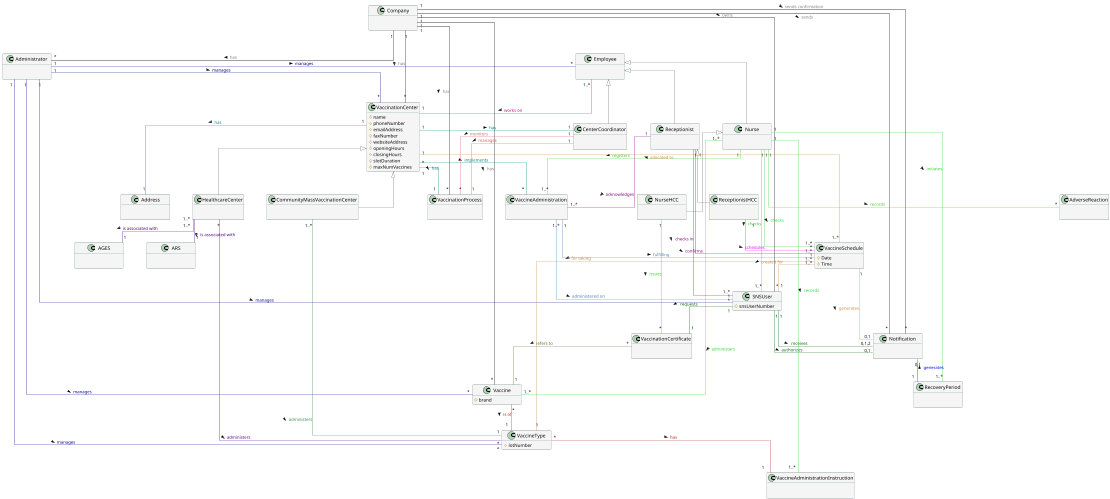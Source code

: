 @startuml
hide methods
'left to right direction
scale 500 height

skinparam classAttributeIconSize 10
skinparam linetype ortho
skinparam minClassWidth 150
skinparam classHeaderBackgroundColor LightGray
skinparam classBackgroundColor WhiteSmoke
skinparam classBorderColor DarkSlateGray
skinparam classFontColor automatic
skinparam classFontSize 15
skinparam classFontName Corbel
skinparam nodesep 70
skinparam ranksep 70

class Company {
    \n
}

class SNSUser {
    #snsUserNumber
}

class VaccinationCenter {
    #name
    #phoneNumber
    #emailAddress
    #faxNumber
    #websiteAddress
    #openingHours
    #closingHours
    #slotDuration
    #maxNumVaccines
}

class CommunityMassVaccinationCenter {
    \n
}

class HealthcareCenter {
    \n
}

class Administrator {
    \n
}

class Vaccine {
    #brand
}

class VaccineType {
    #lotNumber
}

class Address {
    \n
}

class VaccineSchedule {
    #Date
    #Time
}

class VaccineAdministration {
    \n
}

class VaccinationCertificate {
    \n
}

together {
    class ARS {
        \n
    }
    class AGES {
        \n
    }
}

together {
    class Employee {
        \n
    }
    class CenterCoordinator {
        \n
    }
    class Nurse {
        \n
    }
    class NurseHCC {
        \n
    }
    class Receptionist {
        \n
    }
    class ReceptionistHCC {
        \n
    }
}

class VaccineAdministrationInstruction {
    \n
}

class AdverseReaction {
    \n
}

class VaccinationProcess {
    \n
}

class Notification {
    \n
}
class RecoveryPeriod {
    \n
}


Company "1" -[#grey,thickness=2]d- "*" Administrator : <font color=grey> has >
Company "1" -[#grey,thickness=2] "*" VaccinationCenter : <font color=grey> has >
Company "1" --[#grey,thickness=2] "*" SNSUser : <font color=grey> owns >
Company "1" --[#grey,thickness=2] "*" Vaccine : <font color=grey> has >
Company "1" --[#grey,thickness=2]  "*" VaccinationProcess : <font color=grey> has >
Company "1" --[#grey,thickness=2]  "*" Notification   : <font color=grey> sends confirmation  >
Company "1" --[#grey,thickness=2]  "*" Notification   : <font color=grey> sends  >

Administrator "1" -[#navy]-  "*" VaccinationCenter : <font color=navy> manages >
Administrator "1" -[#navy]-  "*" VaccineType : <font color=navy> manages >
Administrator "1" -[#navy]-  "*" Vaccine : <font color=navy> manages >
Administrator "1" -[#navy]-  "*" Employee : <font color=navy> manages >
Administrator "1" -[#navy]-  "*" SNSUser : <font color=navy> manages >

SNSUser "1" -[#darkgreen]-  "1" VaccinationCertificate : <font color=darkgreen>  requests >
SNSUser "1" -[#darkgreen]-  "0,1,2" Notification : <font color=darkgreen>  receives >
SNSUser "1" -[#darkgreen]-  "0,1" Notification : <font color=darkgreen> authorizes >

VaccinationCenter "1" -[#Teal]- "1" CenterCoordinator :<font color=Teal> has >
VaccinationCenter "1" -[#Teal]- "1" VaccinationProcess : <font color=Teal> has >
VaccinationCenter "1" -[#Teal]- "1" Address : <font color=Teal> has >
VaccinationCenter "*" -[#Teal]- "*" VaccineAdministration : <font color=Teal> implements >

CommunityMassVaccinationCenter "1..*" -[#SeaGreen]- "1" VaccineType : <font color=SeaGreen> administers >

HealthcareCenter "*" -[#Indigo]- "*" VaccineType : <font color=Indigo> administers >
HealthcareCenter "1..*" -[#Indigo]- "1" ARS : <font color=Indigo> is associated with >
HealthcareCenter "1..*" -[#Indigo]- "1" AGES : <font color=Indigo> is associated with >

Employee "1..*" -[#MediumVioletRed]- "1" VaccinationCenter : <font color=MediumVioletRed> works on >

Nurse "1..*" -[#LimeGreen]- "1..*" Vaccine : <font color=LimeGreen> administers >
Nurse "1" -[#LimeGreen]- "1..*" VaccineAdministration : <font color=LimeGreen> registers >
Nurse "1" -[#LimeGreen]- "1..*" SNSUser : <font color=LimeGreen> checks >
Nurse "1" -[#LimeGreen]- "1..*" VaccineSchedule : <font color=LimeGreen> checks >
Nurse "1" -[#LimeGreen]- "1..*" RecoveryPeriod : <font color=LimeGreen> initiates >
Nurse "1" -[#LimeGreen]- "*" AdverseReaction : <font color=LimeGreen> records >
Nurse "1" -[#LimeGreen]- "1..*" VaccineAdministrationInstruction : <font color=LimeGreen> records >
NurseHCC "1" -[#LimeGreen]- "*" VaccinationCertificate : <font color=LimeGreen> issues >

Receptionist "1" -[#Purple]- "1..*" VaccineSchedule : <font color=Purple> confirms >
Receptionist "1" -[#Purple]- "1..*" VaccineAdministration : <font color=Purple> acknowledges >
Receptionist "1" -[#Purple]- "1..*" SNSUser : <font color=Purple> checks in >

ReceptionistHCC "1" -[#Magenta]- "*" VaccineSchedule : <font color=Magenta> schedules >

Vaccine "*" -[#FireBrick]- "1" VaccineType : <font color=FireBrick> is of >
VaccineType "*" -[#FireBrick]- "1" VaccineAdministrationInstruction : <font color=FireBrick> has >

VaccinationCertificate "*" -[#DarkOliveGreen]- "1" Vaccine : <font color=DarkOliveGreen> refers to >

VaccineSchedule "1..*" -[#Peru]- "1" VaccineType : <font color=Peru> for taking >
VaccineSchedule "1..*" -[#Peru]- "1" SNSUser : <font color=Peru> created for >
VaccineSchedule "1..*" -[#Peru]- "1" VaccinationCenter : <font color=Peru> allocated to >
VaccineSchedule "1" -[#Peru]- "0,1" Notification : <font color=Peru> generates >

VaccineAdministration "1" -[#SteelBlue]- "1" VaccineSchedule :<font color=SteelBlue> fulfilling >
VaccineAdministration "1..*" -[#SteelBlue]- "1" SNSUser : <font color=SteelBlue> administered on >

CenterCoordinator "1" -[#IndianRed]- "*" VaccinationProcess : <font color=IndianRed> monitors >
CenterCoordinator "1" -[#IndianRed]- "1" VaccinationProcess : <font color=IndianRed> manages >

RecoveryPeriod "1" -u[#blue]- "0,1" Notification : <font color=blue> generates  >

VaccinationCenter <|-[#DimGray]- CommunityMassVaccinationCenter
VaccinationCenter <|-[#DimGray]- HealthcareCenter

Nurse <|-[#DimGray]- NurseHCC
Receptionist <|-[#DimGray]- ReceptionistHCC

Employee <|-d[#DimGray]- Nurse
Employee <|-d[#DimGray]- Receptionist
Employee <|-d[#DimGray]- CenterCoordinator

@enduml